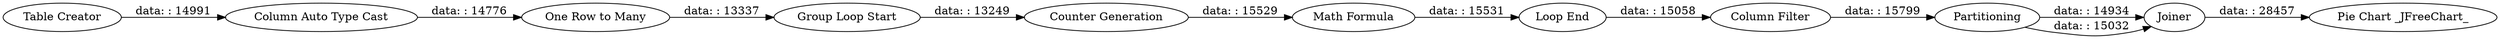 digraph {
	"4508239316881329164_15" [label="Column Filter"]
	"4508239316881329164_14" [label="Math Formula"]
	"4508239316881329164_11" [label="Group Loop Start"]
	"4508239316881329164_17" [label=Partitioning]
	"4508239316881329164_13" [label="Counter Generation"]
	"4508239316881329164_12" [label="Loop End"]
	"4508239316881329164_10" [label="Column Auto Type Cast"]
	"4508239316881329164_7" [label="Table Creator"]
	"4508239316881329164_9" [label="One Row to Many"]
	"4508239316881329164_16" [label=Joiner]
	"4508239316881329164_19" [label="Pie Chart _JFreeChart_"]
	"4508239316881329164_14" -> "4508239316881329164_12" [label="data: : 15531"]
	"4508239316881329164_7" -> "4508239316881329164_10" [label="data: : 14991"]
	"4508239316881329164_9" -> "4508239316881329164_11" [label="data: : 13337"]
	"4508239316881329164_15" -> "4508239316881329164_17" [label="data: : 15799"]
	"4508239316881329164_12" -> "4508239316881329164_15" [label="data: : 15058"]
	"4508239316881329164_17" -> "4508239316881329164_16" [label="data: : 14934"]
	"4508239316881329164_16" -> "4508239316881329164_19" [label="data: : 28457"]
	"4508239316881329164_10" -> "4508239316881329164_9" [label="data: : 14776"]
	"4508239316881329164_17" -> "4508239316881329164_16" [label="data: : 15032"]
	"4508239316881329164_13" -> "4508239316881329164_14" [label="data: : 15529"]
	"4508239316881329164_11" -> "4508239316881329164_13" [label="data: : 13249"]
	rankdir=LR
}
